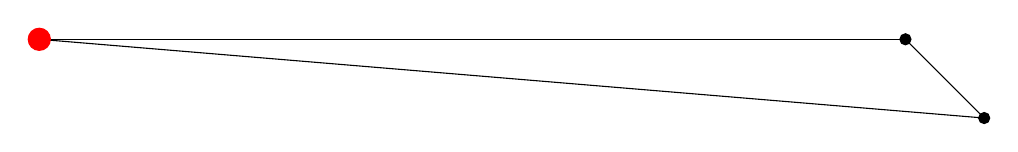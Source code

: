 \draw [black] (0, 0) -- (12, -1);
\filldraw [black] (0, 0) circle (2pt);
\draw [black] (12, -1) --(11, 0);
\filldraw [black] (12, -1) circle (2pt);
\draw [black] (11, 0) --(0, 0);
\filldraw (11, 0) [black] circle (2pt);
\filldraw [red] (0, 0) circle (4pt);